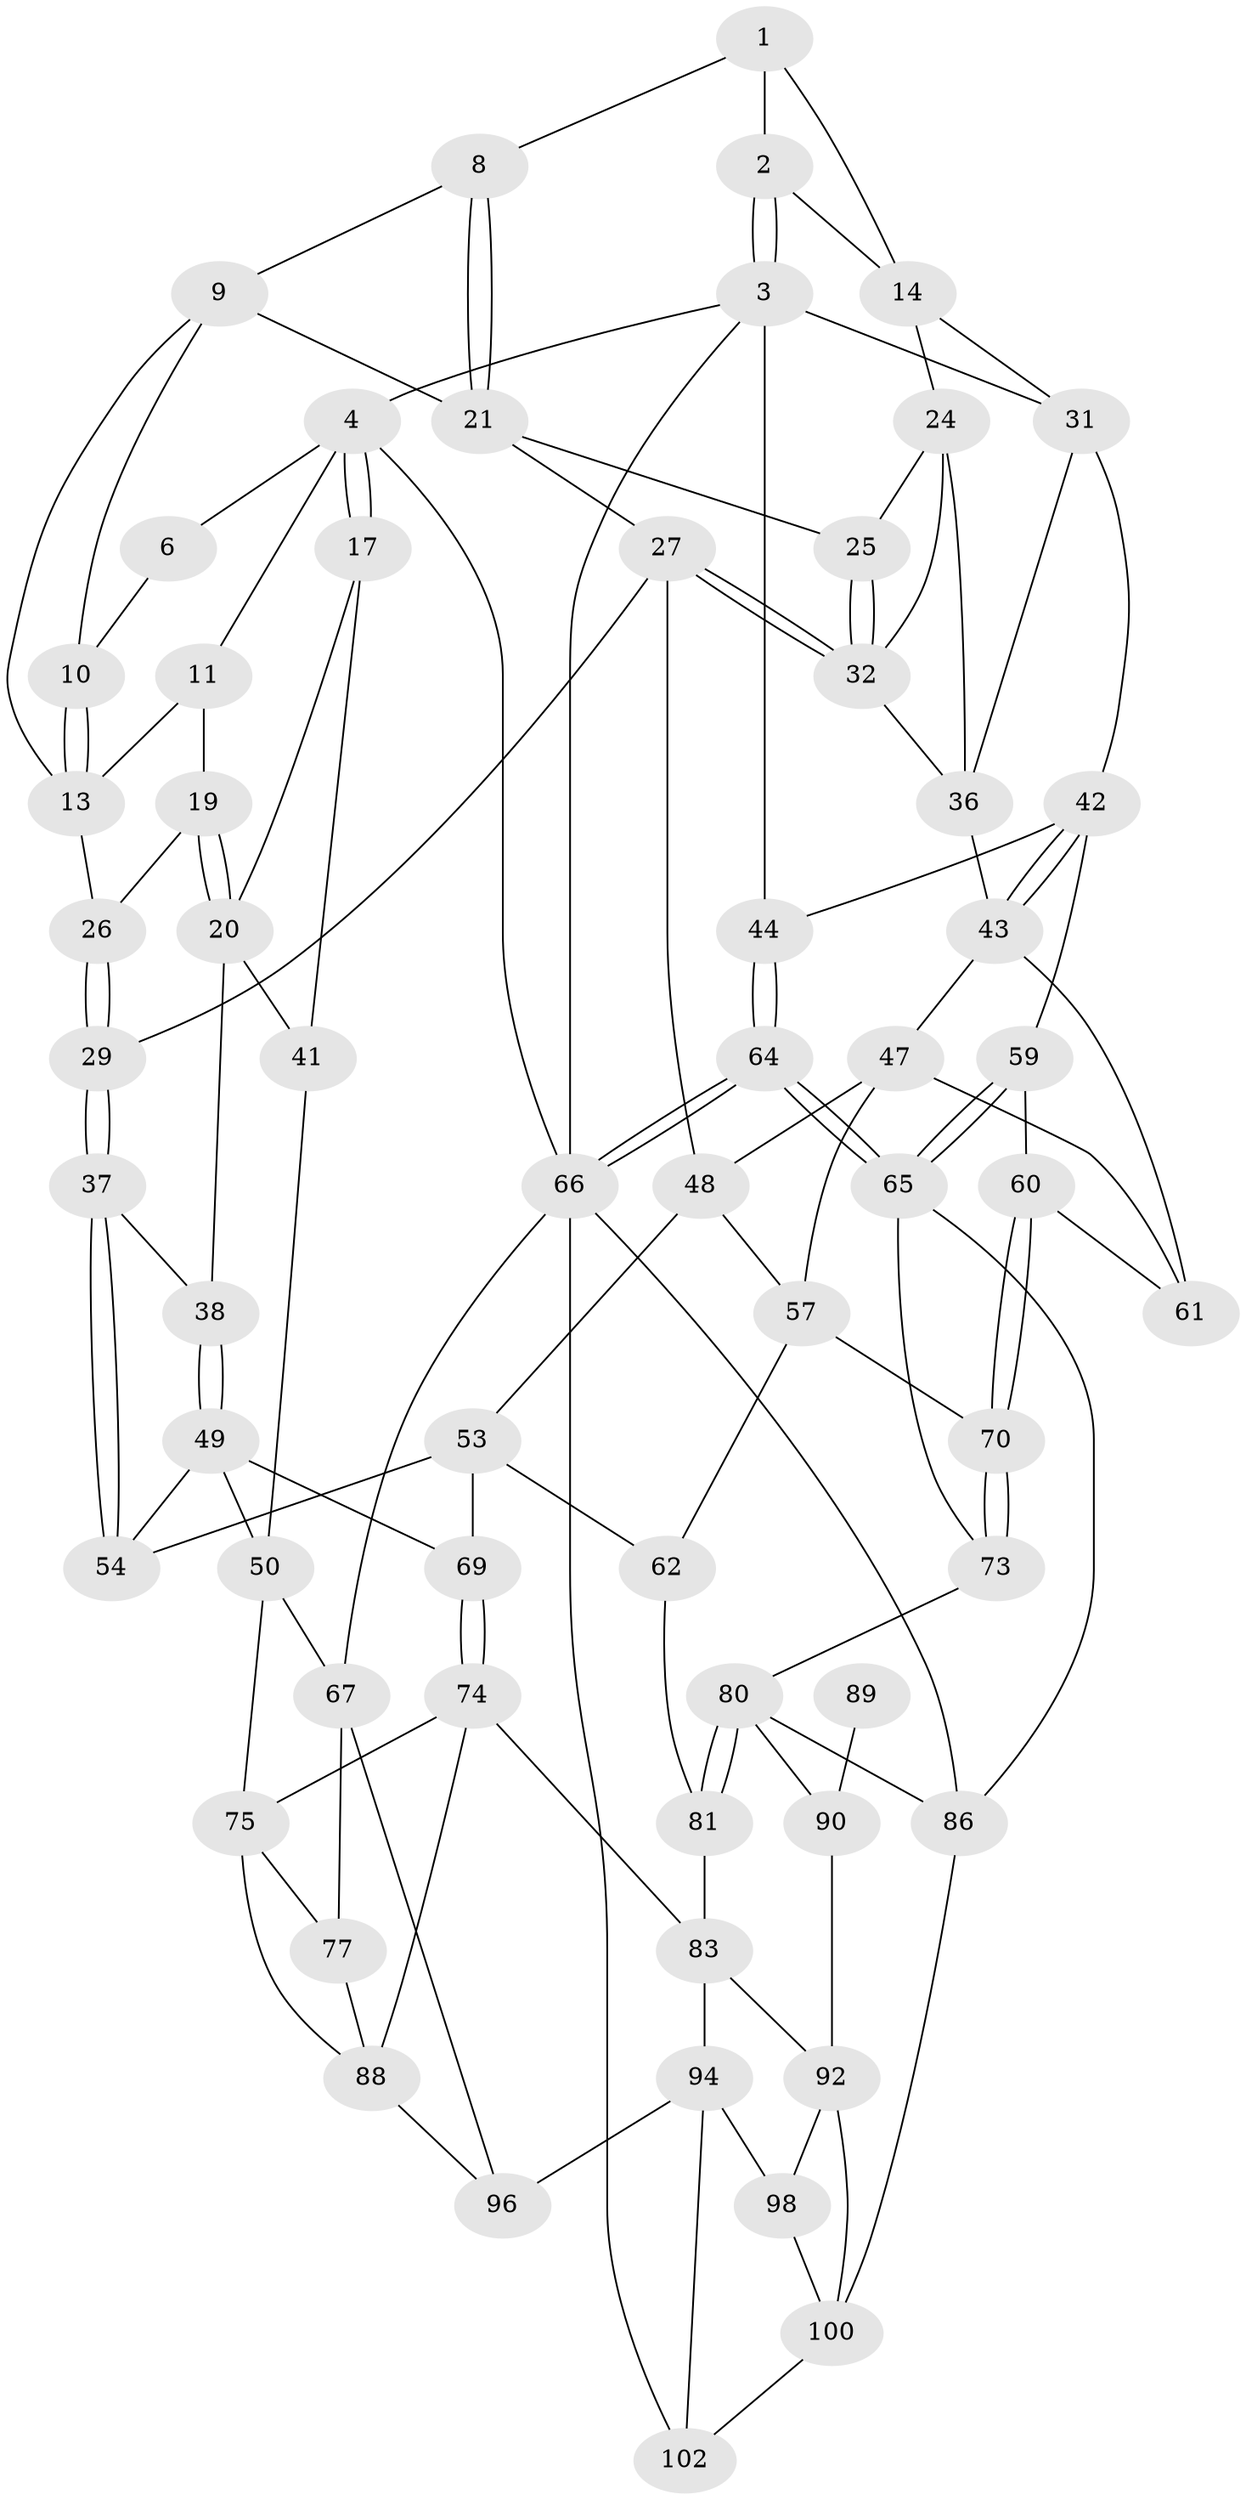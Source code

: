 // original degree distribution, {3: 0.0392156862745098, 4: 0.23529411764705882, 6: 0.2549019607843137, 5: 0.47058823529411764}
// Generated by graph-tools (version 1.1) at 2025/11/02/21/25 10:11:13]
// undirected, 63 vertices, 131 edges
graph export_dot {
graph [start="1"]
  node [color=gray90,style=filled];
  1 [pos="+0.6495766725702785+0",super="+7"];
  2 [pos="+0.9681063311739461+0"];
  3 [pos="+1+0",super="+30"];
  4 [pos="+0+0",super="+5"];
  6 [pos="+0.5012037308695121+0"];
  8 [pos="+0.5933958430229794+0.11153600431653843"];
  9 [pos="+0.5456775526023907+0.09107465194721197",super="+15"];
  10 [pos="+0.49668529977095244+0"];
  11 [pos="+0.1805287904250117+0.014827430650636807",super="+12"];
  13 [pos="+0.36520281679682026+0.11413832096602884",super="+16"];
  14 [pos="+0.8309125413786685+0.13318252736802838",super="+23"];
  17 [pos="+0+0.04934570017017148",super="+18"];
  19 [pos="+0.14836483466590406+0.19291691265530134"];
  20 [pos="+0.14294261367627384+0.20131103607792447",super="+39"];
  21 [pos="+0.619597344338574+0.16190989855136317",super="+22"];
  24 [pos="+0.7318578203441786+0.20860274616027225",super="+33"];
  25 [pos="+0.6904528807412355+0.20365010009870627"];
  26 [pos="+0.3569650191227615+0.24703873862391454"];
  27 [pos="+0.5350197856444168+0.3490266281689139",super="+28"];
  29 [pos="+0.36185514117819195+0.38435434771370536"];
  31 [pos="+0.9570781252886101+0.24326986115804283",super="+35"];
  32 [pos="+0.5490438316939983+0.3481015360089695",super="+34"];
  36 [pos="+0.7789863812011142+0.3160387100992621",super="+40"];
  37 [pos="+0.2925044375195236+0.4141814732399909"];
  38 [pos="+0.24536747111703408+0.39897931060740033"];
  41 [pos="+0+0.3855812400414132"];
  42 [pos="+0.7939841291603223+0.47486289180356983",super="+45"];
  43 [pos="+0.7550492661941979+0.48415766575307084",super="+46"];
  44 [pos="+1+0.3517204456187254"];
  47 [pos="+0.553414217552215+0.5041333082833143",super="+56"];
  48 [pos="+0.4983264335908633+0.46265916696974835",super="+52"];
  49 [pos="+0.09412314217839486+0.5070840734853044",super="+55"];
  50 [pos="+0+0.5376910955985634",super="+51"];
  53 [pos="+0.4468471879091918+0.5662466744218253",super="+63"];
  54 [pos="+0.29230349575805653+0.5849793228134632"];
  57 [pos="+0.6033855951188084+0.6755188135054301",super="+58"];
  59 [pos="+0.9236325593190772+0.6005409983724233"];
  60 [pos="+0.756201053602986+0.6306035207929798"];
  61 [pos="+0.7246343783749162+0.5987801838039603"];
  62 [pos="+0.5396633416625097+0.7272686544407743"];
  64 [pos="+1+0.7670574427003971"];
  65 [pos="+1+0.7489497674325044",super="+72"];
  66 [pos="+1+1",super="+68"];
  67 [pos="+0+1",super="+78"];
  69 [pos="+0.26828735553551425+0.6630885658425897"];
  70 [pos="+0.8057928956181796+0.7137968535132291",super="+71"];
  73 [pos="+0.8064462558642784+0.7144524487622727",super="+79"];
  74 [pos="+0.2613069992218638+0.6862728117304789",super="+85"];
  75 [pos="+0.03965026571125738+0.6249790692701592",super="+76"];
  77 [pos="+0+1"];
  80 [pos="+0.7102112190136387+0.8240188079336187",super="+87"];
  81 [pos="+0.5818278136425753+0.7682557334428205",super="+82"];
  83 [pos="+0.49854057476328345+0.7742488166238621",super="+84"];
  86 [pos="+0.7446338472975866+0.8721586702863408",super="+99"];
  88 [pos="+0.24829924160869052+0.7418842968866362",super="+97"];
  89 [pos="+0.6030089500435973+0.8018786680747105"];
  90 [pos="+0.686117825436356+0.8807402673422597",super="+91"];
  92 [pos="+0.5859014413936939+0.9443933765864975",super="+93"];
  94 [pos="+0.39001226837439634+0.8927150728050864",super="+95"];
  96 [pos="+0.2371678201056698+0.8363901764929139"];
  98 [pos="+0.4389561716890962+0.9623975505639865"];
  100 [pos="+0.5563693267686085+1",super="+101"];
  102 [pos="+0.053413515760904966+1"];
  1 -- 2;
  1 -- 8;
  1 -- 14;
  2 -- 3;
  2 -- 3;
  2 -- 14;
  3 -- 4;
  3 -- 66;
  3 -- 44;
  3 -- 31;
  4 -- 17;
  4 -- 17;
  4 -- 66;
  4 -- 11;
  4 -- 6;
  6 -- 10;
  8 -- 9;
  8 -- 21;
  8 -- 21;
  9 -- 10;
  9 -- 21;
  9 -- 13;
  10 -- 13;
  10 -- 13;
  11 -- 19;
  11 -- 13;
  13 -- 26;
  14 -- 24;
  14 -- 31;
  17 -- 41;
  17 -- 20;
  19 -- 20;
  19 -- 20;
  19 -- 26;
  20 -- 41;
  20 -- 38;
  21 -- 25;
  21 -- 27;
  24 -- 25;
  24 -- 32;
  24 -- 36;
  25 -- 32;
  25 -- 32;
  26 -- 29;
  26 -- 29;
  27 -- 32;
  27 -- 32;
  27 -- 48;
  27 -- 29;
  29 -- 37;
  29 -- 37;
  31 -- 42;
  31 -- 36;
  32 -- 36;
  36 -- 43;
  37 -- 38;
  37 -- 54;
  37 -- 54;
  38 -- 49;
  38 -- 49;
  41 -- 50;
  42 -- 43;
  42 -- 43;
  42 -- 59;
  42 -- 44;
  43 -- 61;
  43 -- 47;
  44 -- 64;
  44 -- 64;
  47 -- 48;
  47 -- 57;
  47 -- 61;
  48 -- 57;
  48 -- 53;
  49 -- 50;
  49 -- 69;
  49 -- 54;
  50 -- 75;
  50 -- 67;
  53 -- 54;
  53 -- 69;
  53 -- 62;
  57 -- 62;
  57 -- 70;
  59 -- 60;
  59 -- 65;
  59 -- 65;
  60 -- 61;
  60 -- 70;
  60 -- 70;
  62 -- 81;
  64 -- 65;
  64 -- 65;
  64 -- 66;
  64 -- 66;
  65 -- 73;
  65 -- 86;
  66 -- 67;
  66 -- 102;
  66 -- 86;
  67 -- 96;
  67 -- 77;
  69 -- 74;
  69 -- 74;
  70 -- 73 [weight=2];
  70 -- 73;
  73 -- 80;
  74 -- 75;
  74 -- 88;
  74 -- 83;
  75 -- 88;
  75 -- 77;
  77 -- 88;
  80 -- 81;
  80 -- 81;
  80 -- 90;
  80 -- 86;
  81 -- 83;
  83 -- 92;
  83 -- 94;
  86 -- 100;
  88 -- 96;
  89 -- 90 [weight=2];
  90 -- 92;
  92 -- 98;
  92 -- 100;
  94 -- 98;
  94 -- 96;
  94 -- 102;
  98 -- 100;
  100 -- 102;
}
